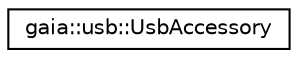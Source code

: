 digraph G
{
  edge [fontname="Helvetica",fontsize="10",labelfontname="Helvetica",labelfontsize="10"];
  node [fontname="Helvetica",fontsize="10",shape=record];
  rankdir=LR;
  Node1 [label="gaia::usb::UsbAccessory",height=0.2,width=0.4,color="black", fillcolor="white", style="filled",URL="$df/dc7/classgaia_1_1usb_1_1_usb_accessory.html",tooltip="A class representing a USB accessory, which is an external hardware component that communicates with ..."];
}
